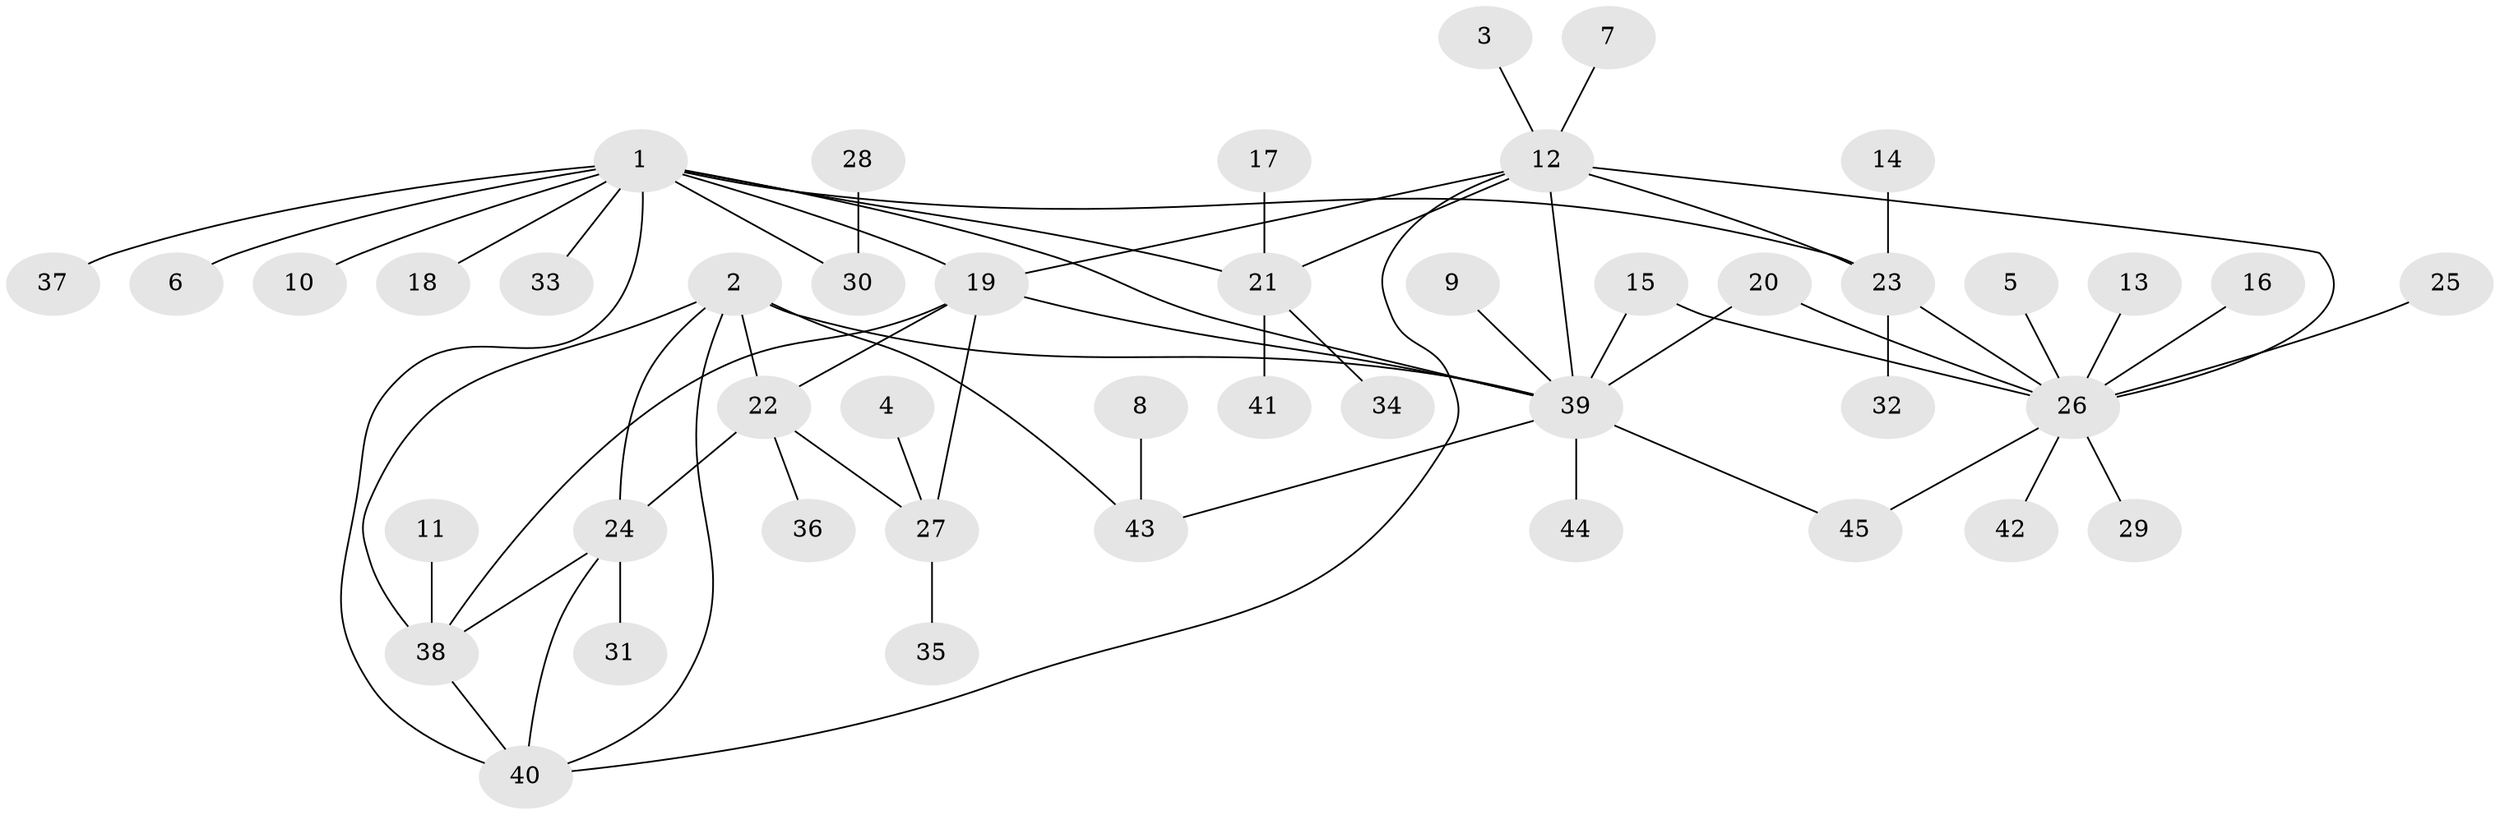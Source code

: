 // original degree distribution, {5: 0.034482758620689655, 6: 0.04597701149425287, 9: 0.011494252873563218, 3: 0.04597701149425287, 8: 0.034482758620689655, 7: 0.04597701149425287, 14: 0.011494252873563218, 4: 0.034482758620689655, 13: 0.011494252873563218, 1: 0.5632183908045977, 2: 0.16091954022988506}
// Generated by graph-tools (version 1.1) at 2025/26/03/09/25 03:26:38]
// undirected, 45 vertices, 62 edges
graph export_dot {
graph [start="1"]
  node [color=gray90,style=filled];
  1;
  2;
  3;
  4;
  5;
  6;
  7;
  8;
  9;
  10;
  11;
  12;
  13;
  14;
  15;
  16;
  17;
  18;
  19;
  20;
  21;
  22;
  23;
  24;
  25;
  26;
  27;
  28;
  29;
  30;
  31;
  32;
  33;
  34;
  35;
  36;
  37;
  38;
  39;
  40;
  41;
  42;
  43;
  44;
  45;
  1 -- 6 [weight=1.0];
  1 -- 10 [weight=1.0];
  1 -- 18 [weight=1.0];
  1 -- 19 [weight=1.0];
  1 -- 21 [weight=1.0];
  1 -- 23 [weight=1.0];
  1 -- 30 [weight=1.0];
  1 -- 33 [weight=1.0];
  1 -- 37 [weight=1.0];
  1 -- 39 [weight=1.0];
  1 -- 40 [weight=1.0];
  2 -- 22 [weight=1.0];
  2 -- 24 [weight=1.0];
  2 -- 38 [weight=1.0];
  2 -- 39 [weight=1.0];
  2 -- 40 [weight=1.0];
  2 -- 43 [weight=2.0];
  3 -- 12 [weight=1.0];
  4 -- 27 [weight=1.0];
  5 -- 26 [weight=1.0];
  7 -- 12 [weight=1.0];
  8 -- 43 [weight=1.0];
  9 -- 39 [weight=1.0];
  11 -- 38 [weight=1.0];
  12 -- 19 [weight=2.0];
  12 -- 21 [weight=1.0];
  12 -- 23 [weight=2.0];
  12 -- 26 [weight=2.0];
  12 -- 39 [weight=1.0];
  12 -- 40 [weight=1.0];
  13 -- 26 [weight=1.0];
  14 -- 23 [weight=1.0];
  15 -- 26 [weight=1.0];
  15 -- 39 [weight=1.0];
  16 -- 26 [weight=1.0];
  17 -- 21 [weight=1.0];
  19 -- 22 [weight=2.0];
  19 -- 27 [weight=1.0];
  19 -- 38 [weight=1.0];
  19 -- 39 [weight=1.0];
  20 -- 26 [weight=1.0];
  20 -- 39 [weight=1.0];
  21 -- 34 [weight=1.0];
  21 -- 41 [weight=1.0];
  22 -- 24 [weight=1.0];
  22 -- 27 [weight=2.0];
  22 -- 36 [weight=1.0];
  23 -- 26 [weight=1.0];
  23 -- 32 [weight=1.0];
  24 -- 31 [weight=1.0];
  24 -- 38 [weight=1.0];
  24 -- 40 [weight=1.0];
  25 -- 26 [weight=1.0];
  26 -- 29 [weight=1.0];
  26 -- 42 [weight=1.0];
  26 -- 45 [weight=1.0];
  27 -- 35 [weight=1.0];
  28 -- 30 [weight=1.0];
  38 -- 40 [weight=1.0];
  39 -- 43 [weight=2.0];
  39 -- 44 [weight=1.0];
  39 -- 45 [weight=1.0];
}
